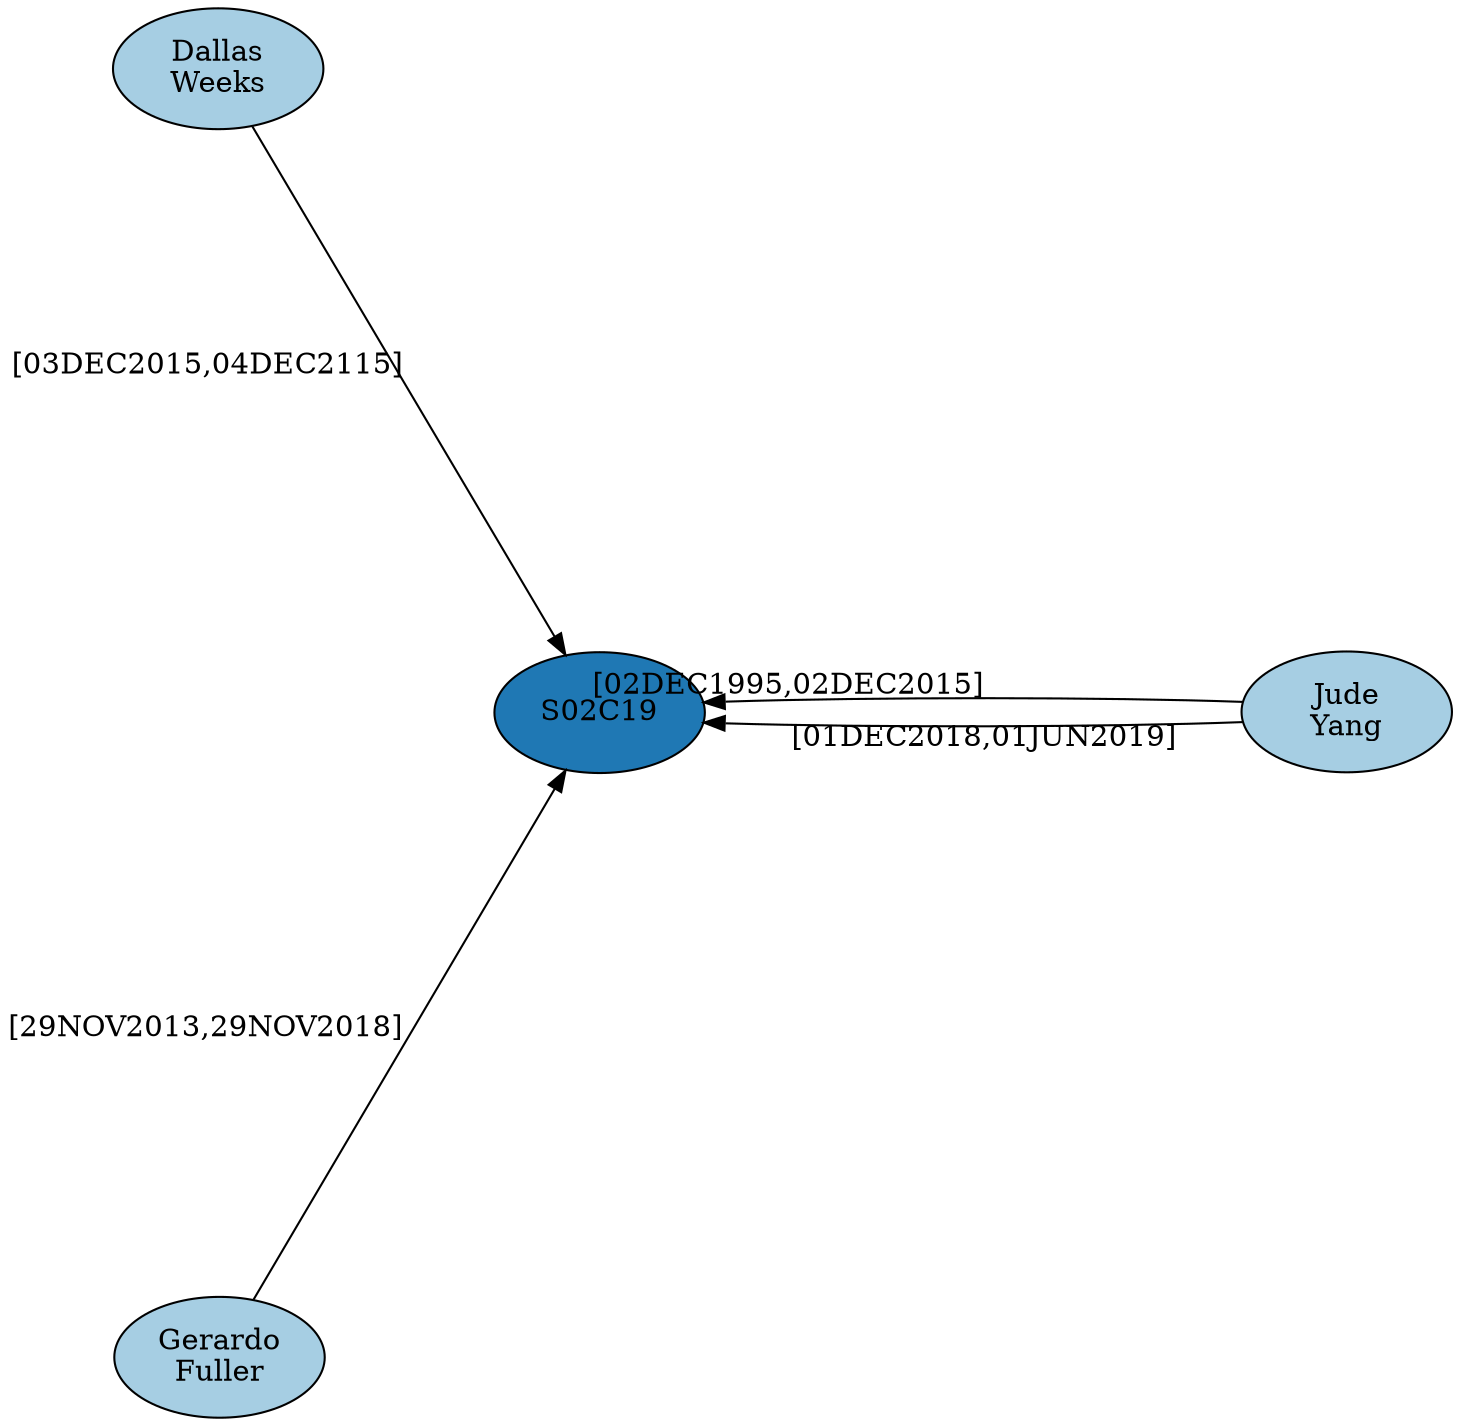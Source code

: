 digraph G {
layout=sfdp
node[colorscheme=paired8, style=filled, color=black, fixedSize=true, width=1.4, height=.8]
"I32876"[fillcolor= "1",label= "Jude\nYang"]
"I46914"[fillcolor= "1",label= "Dallas\nWeeks"]
"I02537"[fillcolor= "1",label= "Gerardo\nFuller"]
"R04P03S02C19"[fillcolor= "2",label= "S02C19"]
"I02537" -> "R04P03S02C19"[label= "[29NOV2013,29NOV2018]"]
"I32876" -> "R04P03S02C19"[label= "[01DEC2018,01JUN2019]"]
"I32876" -> "R04P03S02C19"[label= "[02DEC1995,02DEC2015]"]
"I46914" -> "R04P03S02C19"[label= "[03DEC2015,04DEC2115]"]
}
